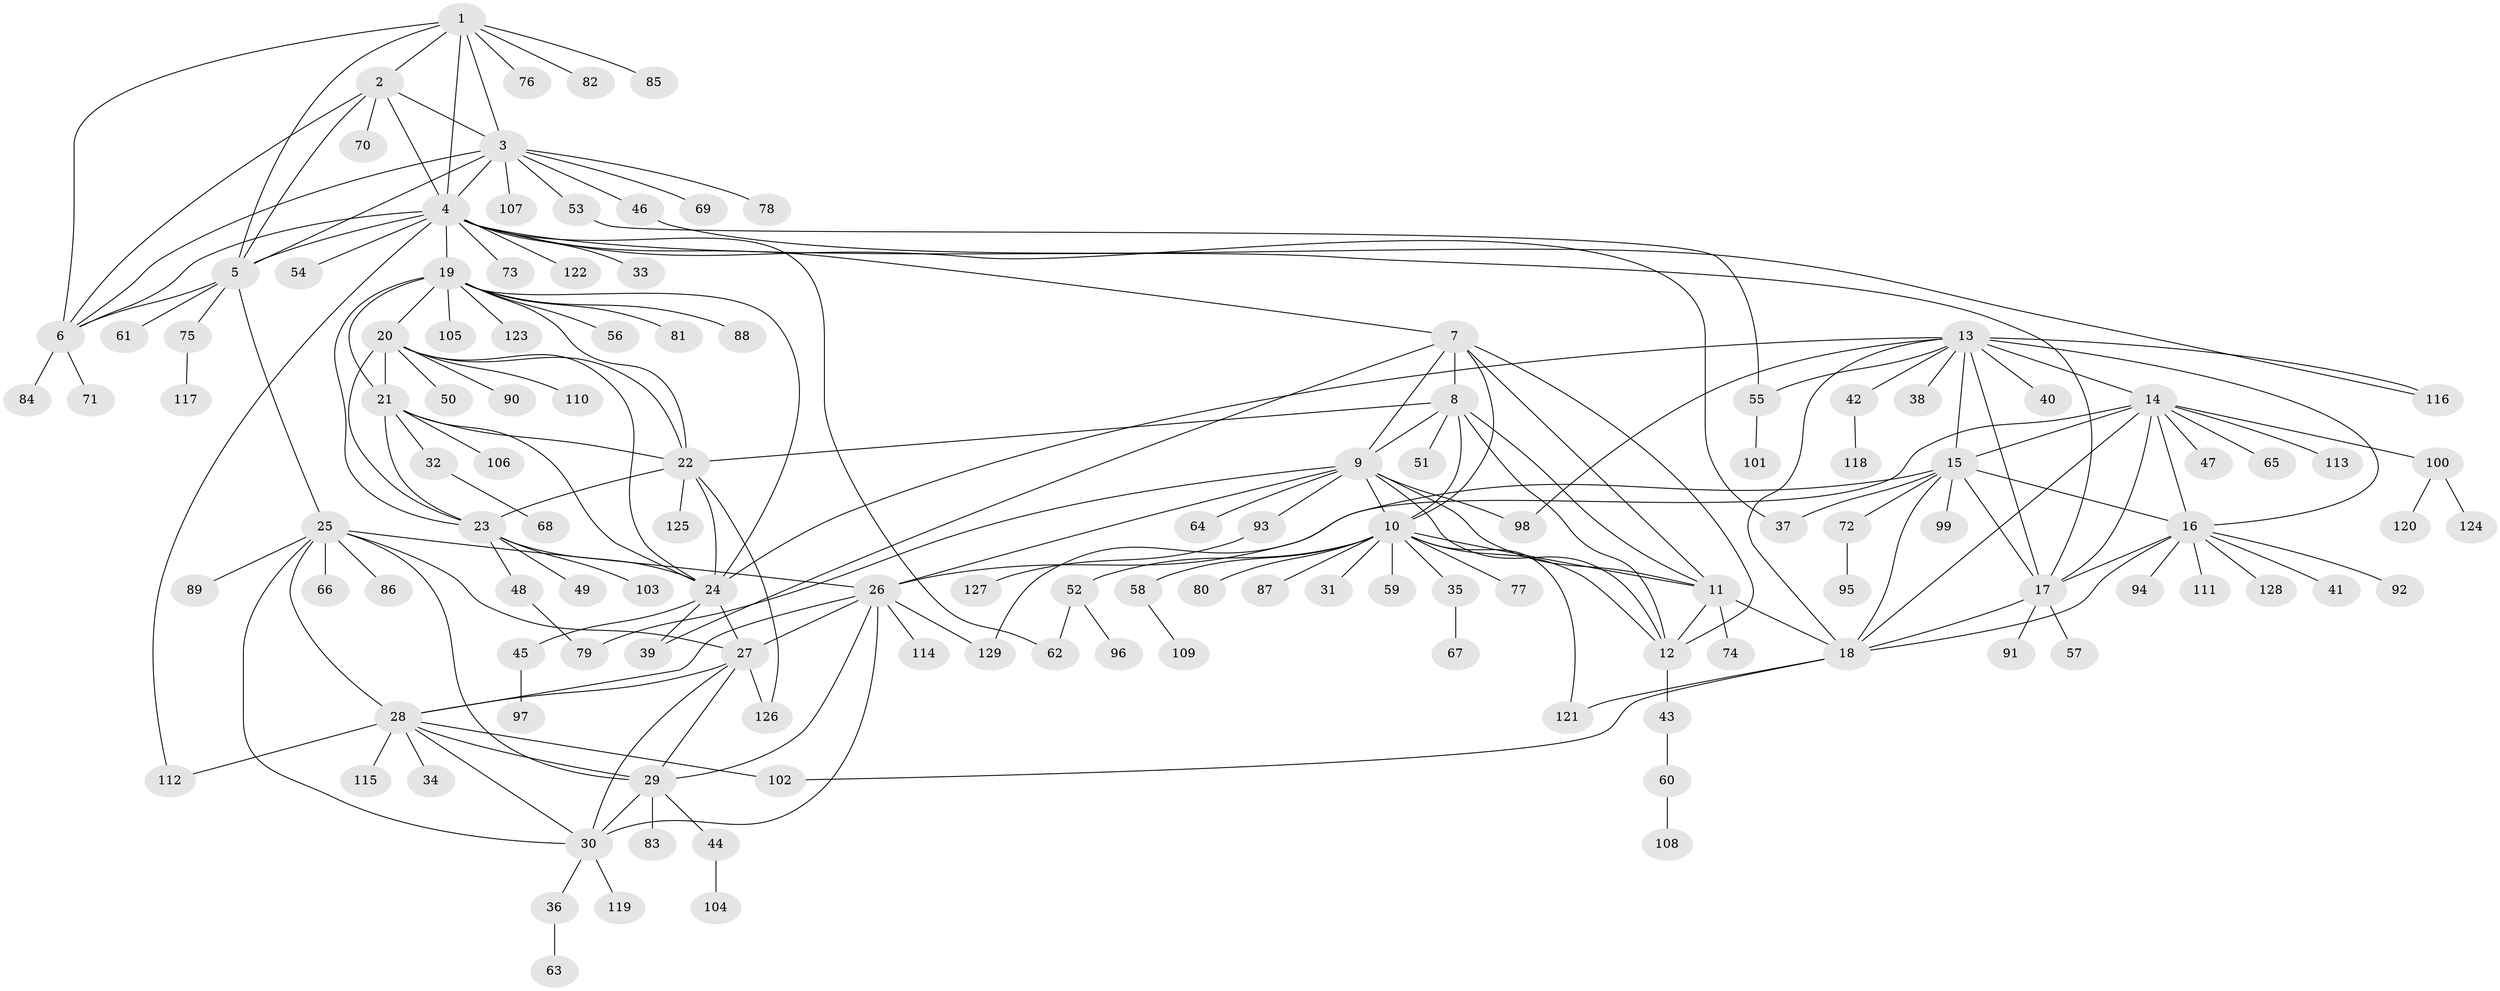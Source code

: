 // coarse degree distribution, {6: 0.030927835051546393, 15: 0.010309278350515464, 8: 0.020618556701030927, 7: 0.07216494845360824, 5: 0.020618556701030927, 9: 0.030927835051546393, 12: 0.010309278350515464, 13: 0.020618556701030927, 10: 0.030927835051546393, 1: 0.5773195876288659, 2: 0.16494845360824742, 3: 0.010309278350515464}
// Generated by graph-tools (version 1.1) at 2025/24/03/03/25 07:24:10]
// undirected, 129 vertices, 196 edges
graph export_dot {
graph [start="1"]
  node [color=gray90,style=filled];
  1;
  2;
  3;
  4;
  5;
  6;
  7;
  8;
  9;
  10;
  11;
  12;
  13;
  14;
  15;
  16;
  17;
  18;
  19;
  20;
  21;
  22;
  23;
  24;
  25;
  26;
  27;
  28;
  29;
  30;
  31;
  32;
  33;
  34;
  35;
  36;
  37;
  38;
  39;
  40;
  41;
  42;
  43;
  44;
  45;
  46;
  47;
  48;
  49;
  50;
  51;
  52;
  53;
  54;
  55;
  56;
  57;
  58;
  59;
  60;
  61;
  62;
  63;
  64;
  65;
  66;
  67;
  68;
  69;
  70;
  71;
  72;
  73;
  74;
  75;
  76;
  77;
  78;
  79;
  80;
  81;
  82;
  83;
  84;
  85;
  86;
  87;
  88;
  89;
  90;
  91;
  92;
  93;
  94;
  95;
  96;
  97;
  98;
  99;
  100;
  101;
  102;
  103;
  104;
  105;
  106;
  107;
  108;
  109;
  110;
  111;
  112;
  113;
  114;
  115;
  116;
  117;
  118;
  119;
  120;
  121;
  122;
  123;
  124;
  125;
  126;
  127;
  128;
  129;
  1 -- 2;
  1 -- 3;
  1 -- 4;
  1 -- 5;
  1 -- 6;
  1 -- 76;
  1 -- 82;
  1 -- 85;
  2 -- 3;
  2 -- 4;
  2 -- 5;
  2 -- 6;
  2 -- 70;
  3 -- 4;
  3 -- 5;
  3 -- 6;
  3 -- 46;
  3 -- 53;
  3 -- 69;
  3 -- 78;
  3 -- 107;
  4 -- 5;
  4 -- 6;
  4 -- 7;
  4 -- 17;
  4 -- 19;
  4 -- 33;
  4 -- 37;
  4 -- 54;
  4 -- 62;
  4 -- 73;
  4 -- 112;
  4 -- 122;
  5 -- 6;
  5 -- 25;
  5 -- 61;
  5 -- 75;
  6 -- 71;
  6 -- 84;
  7 -- 8;
  7 -- 9;
  7 -- 10;
  7 -- 11;
  7 -- 12;
  7 -- 39;
  8 -- 9;
  8 -- 10;
  8 -- 11;
  8 -- 12;
  8 -- 22;
  8 -- 51;
  9 -- 10;
  9 -- 11;
  9 -- 12;
  9 -- 26;
  9 -- 64;
  9 -- 79;
  9 -- 93;
  9 -- 98;
  10 -- 11;
  10 -- 12;
  10 -- 31;
  10 -- 35;
  10 -- 52;
  10 -- 58;
  10 -- 59;
  10 -- 77;
  10 -- 80;
  10 -- 87;
  10 -- 121;
  11 -- 12;
  11 -- 18;
  11 -- 74;
  12 -- 43;
  13 -- 14;
  13 -- 15;
  13 -- 16;
  13 -- 17;
  13 -- 18;
  13 -- 24;
  13 -- 38;
  13 -- 40;
  13 -- 42;
  13 -- 55;
  13 -- 98;
  13 -- 116;
  14 -- 15;
  14 -- 16;
  14 -- 17;
  14 -- 18;
  14 -- 47;
  14 -- 65;
  14 -- 100;
  14 -- 113;
  14 -- 129;
  15 -- 16;
  15 -- 17;
  15 -- 18;
  15 -- 26;
  15 -- 37;
  15 -- 72;
  15 -- 99;
  16 -- 17;
  16 -- 18;
  16 -- 41;
  16 -- 92;
  16 -- 94;
  16 -- 111;
  16 -- 128;
  17 -- 18;
  17 -- 57;
  17 -- 91;
  18 -- 102;
  18 -- 121;
  19 -- 20;
  19 -- 21;
  19 -- 22;
  19 -- 23;
  19 -- 24;
  19 -- 56;
  19 -- 81;
  19 -- 88;
  19 -- 105;
  19 -- 123;
  20 -- 21;
  20 -- 22;
  20 -- 23;
  20 -- 24;
  20 -- 50;
  20 -- 90;
  20 -- 110;
  21 -- 22;
  21 -- 23;
  21 -- 24;
  21 -- 32;
  21 -- 106;
  22 -- 23;
  22 -- 24;
  22 -- 125;
  22 -- 126;
  23 -- 24;
  23 -- 48;
  23 -- 49;
  23 -- 103;
  24 -- 27;
  24 -- 39;
  24 -- 45;
  25 -- 26;
  25 -- 27;
  25 -- 28;
  25 -- 29;
  25 -- 30;
  25 -- 66;
  25 -- 86;
  25 -- 89;
  26 -- 27;
  26 -- 28;
  26 -- 29;
  26 -- 30;
  26 -- 114;
  26 -- 129;
  27 -- 28;
  27 -- 29;
  27 -- 30;
  27 -- 126;
  28 -- 29;
  28 -- 30;
  28 -- 34;
  28 -- 102;
  28 -- 112;
  28 -- 115;
  29 -- 30;
  29 -- 44;
  29 -- 83;
  30 -- 36;
  30 -- 119;
  32 -- 68;
  35 -- 67;
  36 -- 63;
  42 -- 118;
  43 -- 60;
  44 -- 104;
  45 -- 97;
  46 -- 116;
  48 -- 79;
  52 -- 62;
  52 -- 96;
  53 -- 55;
  55 -- 101;
  58 -- 109;
  60 -- 108;
  72 -- 95;
  75 -- 117;
  93 -- 127;
  100 -- 120;
  100 -- 124;
}
